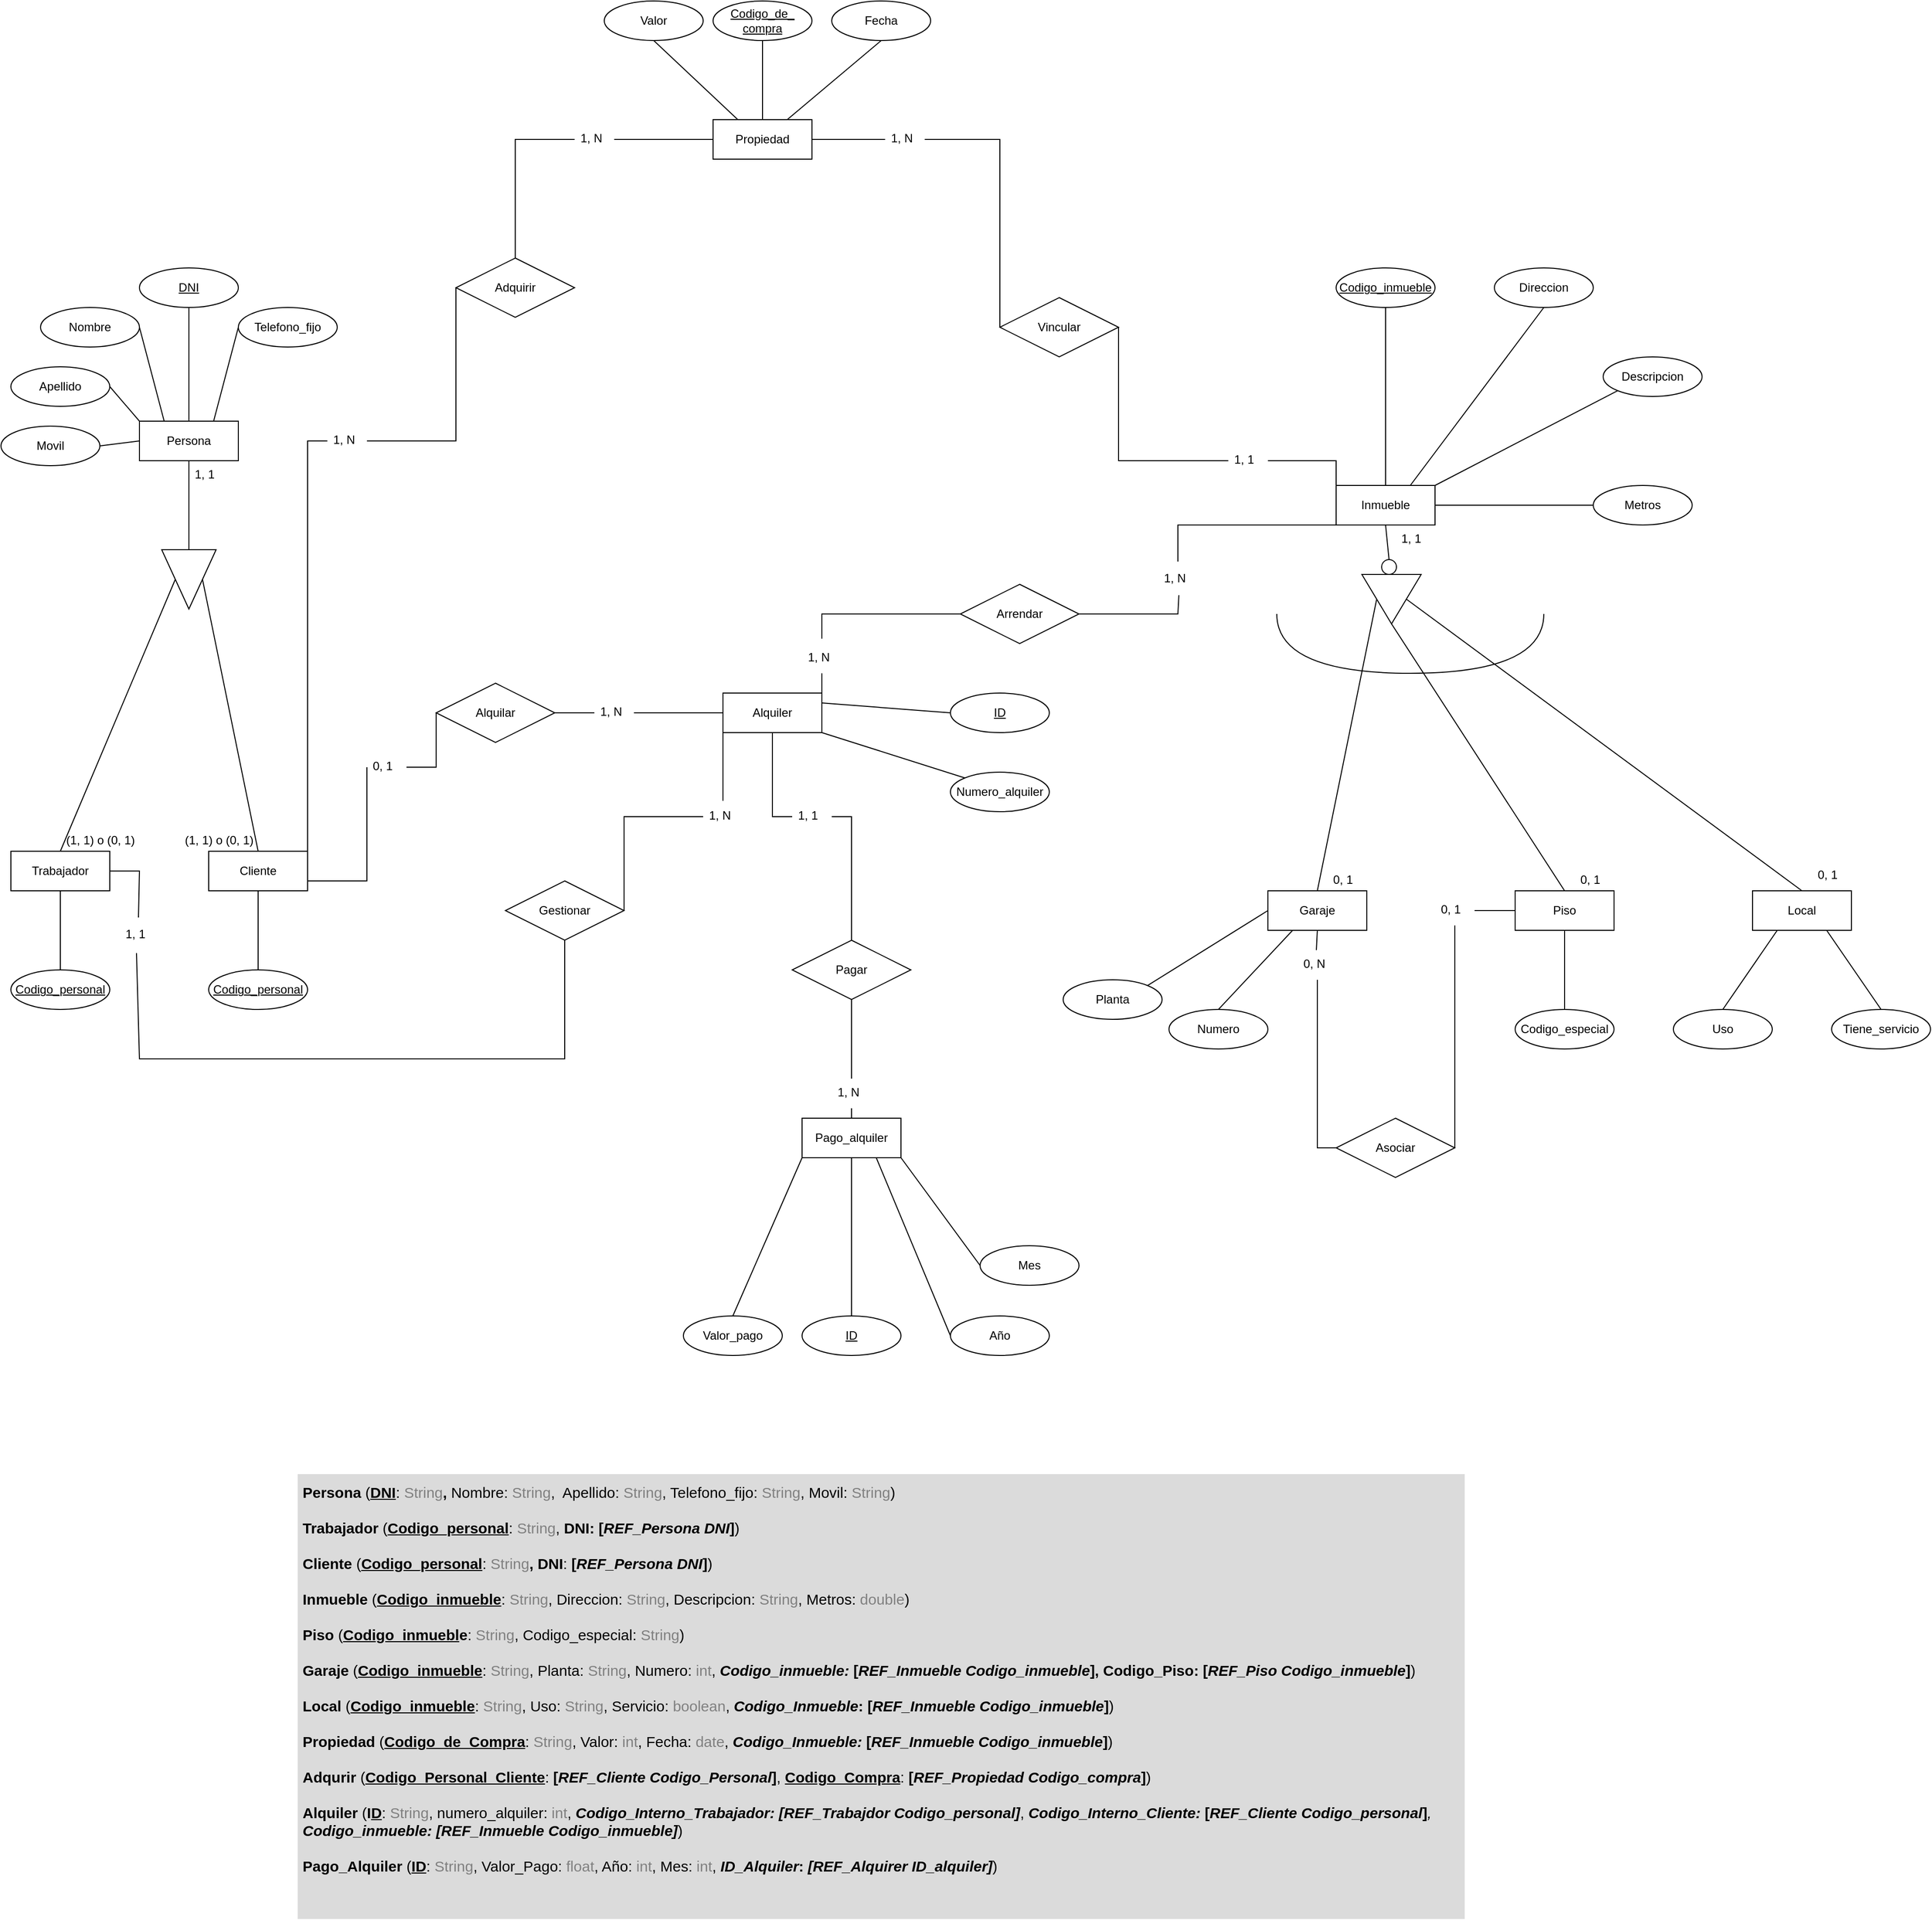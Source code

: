 <mxfile version="22.0.4" type="github">
  <diagram name="Página-1" id="a1RyxE_Y-MSOX4j9OYDZ">
    <mxGraphModel dx="2261" dy="750" grid="1" gridSize="10" guides="1" tooltips="1" connect="1" arrows="1" fold="1" page="1" pageScale="1" pageWidth="827" pageHeight="1169" math="0" shadow="0">
      <root>
        <mxCell id="0" />
        <mxCell id="1" parent="0" />
        <mxCell id="EKyC5M8UkJn82JTUg3wf-1" value="Inmueble" style="whiteSpace=wrap;html=1;align=center;" parent="1" vertex="1">
          <mxGeometry x="830" y="560" width="100" height="40" as="geometry" />
        </mxCell>
        <mxCell id="EKyC5M8UkJn82JTUg3wf-2" value="Piso" style="whiteSpace=wrap;html=1;align=center;" parent="1" vertex="1">
          <mxGeometry x="1011" y="970" width="100" height="40" as="geometry" />
        </mxCell>
        <mxCell id="EKyC5M8UkJn82JTUg3wf-3" value="Local" style="whiteSpace=wrap;html=1;align=center;" parent="1" vertex="1">
          <mxGeometry x="1251" y="970" width="100" height="40" as="geometry" />
        </mxCell>
        <mxCell id="EKyC5M8UkJn82JTUg3wf-4" value="Garaje" style="whiteSpace=wrap;html=1;align=center;" parent="1" vertex="1">
          <mxGeometry x="761" y="970" width="100" height="40" as="geometry" />
        </mxCell>
        <mxCell id="EKyC5M8UkJn82JTUg3wf-5" value="Codigo_inmueble" style="ellipse;whiteSpace=wrap;html=1;align=center;fontStyle=4;" parent="1" vertex="1">
          <mxGeometry x="830" y="340" width="100" height="40" as="geometry" />
        </mxCell>
        <mxCell id="EKyC5M8UkJn82JTUg3wf-6" value="Metros" style="ellipse;whiteSpace=wrap;html=1;align=center;" parent="1" vertex="1">
          <mxGeometry x="1090" y="560" width="100" height="40" as="geometry" />
        </mxCell>
        <mxCell id="EKyC5M8UkJn82JTUg3wf-7" value="Descripcion" style="ellipse;whiteSpace=wrap;html=1;align=center;" parent="1" vertex="1">
          <mxGeometry x="1100" y="430" width="100" height="40" as="geometry" />
        </mxCell>
        <mxCell id="EKyC5M8UkJn82JTUg3wf-8" value="Direccion" style="ellipse;whiteSpace=wrap;html=1;align=center;" parent="1" vertex="1">
          <mxGeometry x="990" y="340" width="100" height="40" as="geometry" />
        </mxCell>
        <mxCell id="EKyC5M8UkJn82JTUg3wf-9" value="Codigo_especial" style="ellipse;whiteSpace=wrap;html=1;align=center;" parent="1" vertex="1">
          <mxGeometry x="1011" y="1090" width="100" height="40" as="geometry" />
        </mxCell>
        <mxCell id="EKyC5M8UkJn82JTUg3wf-10" value="Uso" style="ellipse;whiteSpace=wrap;html=1;align=center;" parent="1" vertex="1">
          <mxGeometry x="1171" y="1090" width="100" height="40" as="geometry" />
        </mxCell>
        <mxCell id="EKyC5M8UkJn82JTUg3wf-11" value="Tiene_servicio" style="ellipse;whiteSpace=wrap;html=1;align=center;" parent="1" vertex="1">
          <mxGeometry x="1331" y="1090" width="100" height="40" as="geometry" />
        </mxCell>
        <mxCell id="EKyC5M8UkJn82JTUg3wf-12" value="" style="endArrow=none;html=1;rounded=0;entryX=0.5;entryY=1;entryDx=0;entryDy=0;" parent="1" source="EKyC5M8UkJn82JTUg3wf-9" target="EKyC5M8UkJn82JTUg3wf-2" edge="1">
          <mxGeometry relative="1" as="geometry">
            <mxPoint x="891" y="990" as="sourcePoint" />
            <mxPoint x="1051" y="990" as="targetPoint" />
          </mxGeometry>
        </mxCell>
        <mxCell id="EKyC5M8UkJn82JTUg3wf-13" value="" style="endArrow=none;html=1;rounded=0;entryX=0.25;entryY=1;entryDx=0;entryDy=0;exitX=0.5;exitY=0;exitDx=0;exitDy=0;" parent="1" source="EKyC5M8UkJn82JTUg3wf-10" target="EKyC5M8UkJn82JTUg3wf-3" edge="1">
          <mxGeometry relative="1" as="geometry">
            <mxPoint x="1071" y="1100" as="sourcePoint" />
            <mxPoint x="1071" y="1020" as="targetPoint" />
          </mxGeometry>
        </mxCell>
        <mxCell id="EKyC5M8UkJn82JTUg3wf-14" value="" style="endArrow=none;html=1;rounded=0;entryX=0.75;entryY=1;entryDx=0;entryDy=0;exitX=0.5;exitY=0;exitDx=0;exitDy=0;" parent="1" source="EKyC5M8UkJn82JTUg3wf-11" target="EKyC5M8UkJn82JTUg3wf-3" edge="1">
          <mxGeometry relative="1" as="geometry">
            <mxPoint x="1231" y="1100" as="sourcePoint" />
            <mxPoint x="1266" y="1020" as="targetPoint" />
          </mxGeometry>
        </mxCell>
        <mxCell id="EKyC5M8UkJn82JTUg3wf-15" value="Numero" style="ellipse;whiteSpace=wrap;html=1;align=center;" parent="1" vertex="1">
          <mxGeometry x="661" y="1090" width="100" height="40" as="geometry" />
        </mxCell>
        <mxCell id="EKyC5M8UkJn82JTUg3wf-16" value="Planta" style="ellipse;whiteSpace=wrap;html=1;align=center;" parent="1" vertex="1">
          <mxGeometry x="554" y="1060" width="100" height="40" as="geometry" />
        </mxCell>
        <mxCell id="EKyC5M8UkJn82JTUg3wf-17" value="" style="endArrow=none;html=1;rounded=0;entryX=0;entryY=0.5;entryDx=0;entryDy=0;exitX=1;exitY=0;exitDx=0;exitDy=0;" parent="1" source="EKyC5M8UkJn82JTUg3wf-16" target="EKyC5M8UkJn82JTUg3wf-4" edge="1">
          <mxGeometry relative="1" as="geometry">
            <mxPoint x="1071" y="1100" as="sourcePoint" />
            <mxPoint x="1071" y="1020" as="targetPoint" />
          </mxGeometry>
        </mxCell>
        <mxCell id="EKyC5M8UkJn82JTUg3wf-18" value="" style="endArrow=none;html=1;rounded=0;entryX=0.25;entryY=1;entryDx=0;entryDy=0;exitX=0.5;exitY=0;exitDx=0;exitDy=0;" parent="1" source="EKyC5M8UkJn82JTUg3wf-15" target="EKyC5M8UkJn82JTUg3wf-4" edge="1">
          <mxGeometry relative="1" as="geometry">
            <mxPoint x="901" y="1100" as="sourcePoint" />
            <mxPoint x="846" y="1020" as="targetPoint" />
          </mxGeometry>
        </mxCell>
        <mxCell id="EKyC5M8UkJn82JTUg3wf-19" value="" style="endArrow=none;html=1;rounded=0;entryX=1;entryY=0.5;entryDx=0;entryDy=0;exitX=0;exitY=0.5;exitDx=0;exitDy=0;" parent="1" source="EKyC5M8UkJn82JTUg3wf-6" target="EKyC5M8UkJn82JTUg3wf-1" edge="1">
          <mxGeometry relative="1" as="geometry">
            <mxPoint x="920" y="570" as="sourcePoint" />
            <mxPoint x="710" y="650" as="targetPoint" />
          </mxGeometry>
        </mxCell>
        <mxCell id="EKyC5M8UkJn82JTUg3wf-20" value="" style="endArrow=none;html=1;rounded=0;entryX=0.5;entryY=0;entryDx=0;entryDy=0;exitX=0.5;exitY=1;exitDx=0;exitDy=0;" parent="1" source="EKyC5M8UkJn82JTUg3wf-5" target="EKyC5M8UkJn82JTUg3wf-1" edge="1">
          <mxGeometry relative="1" as="geometry">
            <mxPoint x="550" y="550" as="sourcePoint" />
            <mxPoint x="710" y="550" as="targetPoint" />
          </mxGeometry>
        </mxCell>
        <mxCell id="EKyC5M8UkJn82JTUg3wf-21" value="" style="endArrow=none;html=1;rounded=0;entryX=0.5;entryY=1;entryDx=0;entryDy=0;exitX=0.75;exitY=0;exitDx=0;exitDy=0;" parent="1" source="EKyC5M8UkJn82JTUg3wf-1" target="EKyC5M8UkJn82JTUg3wf-8" edge="1">
          <mxGeometry relative="1" as="geometry">
            <mxPoint x="550" y="550" as="sourcePoint" />
            <mxPoint x="710" y="550" as="targetPoint" />
          </mxGeometry>
        </mxCell>
        <mxCell id="EKyC5M8UkJn82JTUg3wf-22" value="" style="endArrow=none;html=1;rounded=0;entryX=0;entryY=1;entryDx=0;entryDy=0;exitX=1;exitY=0;exitDx=0;exitDy=0;" parent="1" source="EKyC5M8UkJn82JTUg3wf-1" target="EKyC5M8UkJn82JTUg3wf-7" edge="1">
          <mxGeometry relative="1" as="geometry">
            <mxPoint x="550" y="550" as="sourcePoint" />
            <mxPoint x="710" y="550" as="targetPoint" />
          </mxGeometry>
        </mxCell>
        <mxCell id="EKyC5M8UkJn82JTUg3wf-23" value="Cliente" style="whiteSpace=wrap;html=1;align=center;" parent="1" vertex="1">
          <mxGeometry x="-310" y="930" width="100" height="40" as="geometry" />
        </mxCell>
        <mxCell id="EKyC5M8UkJn82JTUg3wf-24" value="Trabajador" style="whiteSpace=wrap;html=1;align=center;" parent="1" vertex="1">
          <mxGeometry x="-510" y="930" width="100" height="40" as="geometry" />
        </mxCell>
        <mxCell id="EKyC5M8UkJn82JTUg3wf-25" value="Persona" style="whiteSpace=wrap;html=1;align=center;" parent="1" vertex="1">
          <mxGeometry x="-380" y="495" width="100" height="40" as="geometry" />
        </mxCell>
        <mxCell id="EKyC5M8UkJn82JTUg3wf-26" value="DNI" style="ellipse;whiteSpace=wrap;html=1;align=center;fontStyle=4;" parent="1" vertex="1">
          <mxGeometry x="-380" y="340" width="100" height="40" as="geometry" />
        </mxCell>
        <mxCell id="EKyC5M8UkJn82JTUg3wf-27" value="Telefono_fijo" style="ellipse;whiteSpace=wrap;html=1;align=center;" parent="1" vertex="1">
          <mxGeometry x="-280" y="380" width="100" height="40" as="geometry" />
        </mxCell>
        <mxCell id="EKyC5M8UkJn82JTUg3wf-28" value="Movil" style="ellipse;whiteSpace=wrap;html=1;align=center;" parent="1" vertex="1">
          <mxGeometry x="-520" y="500" width="100" height="40" as="geometry" />
        </mxCell>
        <mxCell id="EKyC5M8UkJn82JTUg3wf-29" value="Apellido" style="ellipse;whiteSpace=wrap;html=1;align=center;" parent="1" vertex="1">
          <mxGeometry x="-510" y="440" width="100" height="40" as="geometry" />
        </mxCell>
        <mxCell id="EKyC5M8UkJn82JTUg3wf-30" value="Nombre" style="ellipse;whiteSpace=wrap;html=1;align=center;" parent="1" vertex="1">
          <mxGeometry x="-480" y="380" width="100" height="40" as="geometry" />
        </mxCell>
        <mxCell id="EKyC5M8UkJn82JTUg3wf-31" value="" style="endArrow=none;html=1;rounded=0;entryX=0.5;entryY=1;entryDx=0;entryDy=0;exitX=0.5;exitY=0;exitDx=0;exitDy=0;" parent="1" source="EKyC5M8UkJn82JTUg3wf-25" target="EKyC5M8UkJn82JTUg3wf-26" edge="1">
          <mxGeometry relative="1" as="geometry">
            <mxPoint x="-70" y="680" as="sourcePoint" />
            <mxPoint x="90" y="680" as="targetPoint" />
          </mxGeometry>
        </mxCell>
        <mxCell id="EKyC5M8UkJn82JTUg3wf-32" value="" style="endArrow=none;html=1;rounded=0;entryX=1;entryY=0.5;entryDx=0;entryDy=0;exitX=0.25;exitY=0;exitDx=0;exitDy=0;" parent="1" source="EKyC5M8UkJn82JTUg3wf-25" target="EKyC5M8UkJn82JTUg3wf-30" edge="1">
          <mxGeometry relative="1" as="geometry">
            <mxPoint x="-70" y="680" as="sourcePoint" />
            <mxPoint x="90" y="680" as="targetPoint" />
          </mxGeometry>
        </mxCell>
        <mxCell id="EKyC5M8UkJn82JTUg3wf-33" value="" style="endArrow=none;html=1;rounded=0;entryX=0;entryY=0;entryDx=0;entryDy=0;exitX=1;exitY=0.5;exitDx=0;exitDy=0;" parent="1" source="EKyC5M8UkJn82JTUg3wf-29" target="EKyC5M8UkJn82JTUg3wf-25" edge="1">
          <mxGeometry relative="1" as="geometry">
            <mxPoint x="-420" y="520" as="sourcePoint" />
            <mxPoint x="90" y="680" as="targetPoint" />
          </mxGeometry>
        </mxCell>
        <mxCell id="EKyC5M8UkJn82JTUg3wf-34" value="" style="endArrow=none;html=1;rounded=0;entryX=0;entryY=0.5;entryDx=0;entryDy=0;exitX=0.75;exitY=0;exitDx=0;exitDy=0;" parent="1" source="EKyC5M8UkJn82JTUg3wf-25" target="EKyC5M8UkJn82JTUg3wf-27" edge="1">
          <mxGeometry relative="1" as="geometry">
            <mxPoint x="-345" y="510" as="sourcePoint" />
            <mxPoint x="-370" y="410" as="targetPoint" />
          </mxGeometry>
        </mxCell>
        <mxCell id="EKyC5M8UkJn82JTUg3wf-35" value="" style="endArrow=none;html=1;rounded=0;entryX=1;entryY=0.5;entryDx=0;entryDy=0;exitX=0;exitY=0.5;exitDx=0;exitDy=0;" parent="1" source="EKyC5M8UkJn82JTUg3wf-25" target="EKyC5M8UkJn82JTUg3wf-28" edge="1">
          <mxGeometry relative="1" as="geometry">
            <mxPoint x="-70" y="680" as="sourcePoint" />
            <mxPoint x="90" y="680" as="targetPoint" />
          </mxGeometry>
        </mxCell>
        <mxCell id="EKyC5M8UkJn82JTUg3wf-36" value="" style="endArrow=none;html=1;rounded=0;entryX=0.5;entryY=1;entryDx=0;entryDy=0;exitX=0.5;exitY=0;exitDx=0;exitDy=0;" parent="1" source="EKyC5M8UkJn82JTUg3wf-127" target="EKyC5M8UkJn82JTUg3wf-24" edge="1">
          <mxGeometry relative="1" as="geometry">
            <mxPoint x="-440" y="1030" as="sourcePoint" />
            <mxPoint x="60" y="1050" as="targetPoint" />
          </mxGeometry>
        </mxCell>
        <mxCell id="EKyC5M8UkJn82JTUg3wf-37" value="" style="endArrow=none;html=1;rounded=0;exitX=0.5;exitY=0;exitDx=0;exitDy=0;entryX=0.5;entryY=1;entryDx=0;entryDy=0;" parent="1" source="EKyC5M8UkJn82JTUg3wf-128" target="EKyC5M8UkJn82JTUg3wf-23" edge="1">
          <mxGeometry relative="1" as="geometry">
            <mxPoint x="-260" y="1050" as="sourcePoint" />
            <mxPoint x="-450" y="980" as="targetPoint" />
          </mxGeometry>
        </mxCell>
        <mxCell id="EKyC5M8UkJn82JTUg3wf-38" value="Adquirir" style="shape=rhombus;perimeter=rhombusPerimeter;whiteSpace=wrap;html=1;align=center;" parent="1" vertex="1">
          <mxGeometry x="-60" y="330" width="120" height="60" as="geometry" />
        </mxCell>
        <mxCell id="EKyC5M8UkJn82JTUg3wf-39" value="" style="endArrow=none;html=1;rounded=0;entryX=0;entryY=0.5;entryDx=0;entryDy=0;exitX=1;exitY=0.5;exitDx=0;exitDy=0;" parent="1" source="EKyC5M8UkJn82JTUg3wf-122" target="EKyC5M8UkJn82JTUg3wf-40" edge="1">
          <mxGeometry relative="1" as="geometry">
            <mxPoint x="430" y="400" as="sourcePoint" />
            <mxPoint x="450" y="470" as="targetPoint" />
            <Array as="points">
              <mxPoint x="610" y="535" />
            </Array>
          </mxGeometry>
        </mxCell>
        <mxCell id="EKyC5M8UkJn82JTUg3wf-40" value="1, 1" style="text;strokeColor=none;fillColor=none;spacingLeft=4;spacingRight=4;overflow=hidden;rotatable=0;points=[[0,0.5],[1,0.5]];portConstraint=eastwest;fontSize=12;whiteSpace=wrap;html=1;" parent="1" vertex="1">
          <mxGeometry x="721" y="520" width="40" height="30" as="geometry" />
        </mxCell>
        <mxCell id="EKyC5M8UkJn82JTUg3wf-41" value="" style="endArrow=none;html=1;rounded=0;entryX=0;entryY=0.5;entryDx=0;entryDy=0;" parent="1" target="EKyC5M8UkJn82JTUg3wf-42" edge="1">
          <mxGeometry relative="1" as="geometry">
            <mxPoint x="-210" y="930" as="sourcePoint" />
            <mxPoint x="-40" y="450" as="targetPoint" />
            <Array as="points">
              <mxPoint x="-210" y="515" />
            </Array>
          </mxGeometry>
        </mxCell>
        <mxCell id="EKyC5M8UkJn82JTUg3wf-42" value="1, N" style="text;strokeColor=none;fillColor=none;spacingLeft=4;spacingRight=4;overflow=hidden;rotatable=0;points=[[0,0.5],[1,0.5]];portConstraint=eastwest;fontSize=12;whiteSpace=wrap;html=1;" parent="1" vertex="1">
          <mxGeometry x="-190" y="500" width="40" height="30" as="geometry" />
        </mxCell>
        <mxCell id="EKyC5M8UkJn82JTUg3wf-43" value="" style="endArrow=none;html=1;rounded=0;exitX=1;exitY=0.5;exitDx=0;exitDy=0;entryX=0;entryY=0.5;entryDx=0;entryDy=0;" parent="1" source="EKyC5M8UkJn82JTUg3wf-42" target="EKyC5M8UkJn82JTUg3wf-38" edge="1">
          <mxGeometry relative="1" as="geometry">
            <mxPoint x="160" y="750" as="sourcePoint" />
            <mxPoint x="320" y="750" as="targetPoint" />
            <Array as="points">
              <mxPoint x="-60" y="515" />
            </Array>
          </mxGeometry>
        </mxCell>
        <mxCell id="EKyC5M8UkJn82JTUg3wf-44" value="Valor" style="ellipse;whiteSpace=wrap;html=1;align=center;" parent="1" vertex="1">
          <mxGeometry x="90" y="70" width="100" height="40" as="geometry" />
        </mxCell>
        <mxCell id="EKyC5M8UkJn82JTUg3wf-45" value="Fecha" style="ellipse;whiteSpace=wrap;html=1;align=center;" parent="1" vertex="1">
          <mxGeometry x="320" y="70" width="100" height="40" as="geometry" />
        </mxCell>
        <mxCell id="EKyC5M8UkJn82JTUg3wf-46" value="" style="endArrow=none;html=1;rounded=0;exitX=0.5;exitY=0;exitDx=0;exitDy=0;entryX=0.5;entryY=1;entryDx=0;entryDy=0;" parent="1" source="EKyC5M8UkJn82JTUg3wf-107" target="EKyC5M8UkJn82JTUg3wf-108" edge="1">
          <mxGeometry relative="1" as="geometry">
            <mxPoint x="160" y="450" as="sourcePoint" />
            <mxPoint x="240" y="130" as="targetPoint" />
          </mxGeometry>
        </mxCell>
        <mxCell id="EKyC5M8UkJn82JTUg3wf-47" value="" style="endArrow=none;html=1;rounded=0;exitX=0.5;exitY=1;exitDx=0;exitDy=0;entryX=0.25;entryY=0;entryDx=0;entryDy=0;" parent="1" source="EKyC5M8UkJn82JTUg3wf-44" target="EKyC5M8UkJn82JTUg3wf-107" edge="1">
          <mxGeometry relative="1" as="geometry">
            <mxPoint x="160" y="450" as="sourcePoint" />
            <mxPoint x="320" y="450" as="targetPoint" />
          </mxGeometry>
        </mxCell>
        <mxCell id="EKyC5M8UkJn82JTUg3wf-48" value="" style="endArrow=none;html=1;rounded=0;entryX=0.5;entryY=1;entryDx=0;entryDy=0;exitX=0.75;exitY=0;exitDx=0;exitDy=0;" parent="1" source="EKyC5M8UkJn82JTUg3wf-107" target="EKyC5M8UkJn82JTUg3wf-45" edge="1">
          <mxGeometry relative="1" as="geometry">
            <mxPoint x="160" y="450" as="sourcePoint" />
            <mxPoint x="320" y="450" as="targetPoint" />
          </mxGeometry>
        </mxCell>
        <mxCell id="EKyC5M8UkJn82JTUg3wf-49" value="Alquiler" style="whiteSpace=wrap;html=1;align=center;" parent="1" vertex="1">
          <mxGeometry x="210" y="770" width="100" height="40" as="geometry" />
        </mxCell>
        <mxCell id="EKyC5M8UkJn82JTUg3wf-50" value="Arrendar" style="shape=rhombus;perimeter=rhombusPerimeter;whiteSpace=wrap;html=1;align=center;" parent="1" vertex="1">
          <mxGeometry x="450" y="660" width="120" height="60" as="geometry" />
        </mxCell>
        <mxCell id="EKyC5M8UkJn82JTUg3wf-51" value="Gestionar" style="shape=rhombus;perimeter=rhombusPerimeter;whiteSpace=wrap;html=1;align=center;" parent="1" vertex="1">
          <mxGeometry x="-10" y="960" width="120" height="60" as="geometry" />
        </mxCell>
        <mxCell id="EKyC5M8UkJn82JTUg3wf-52" value="ID" style="ellipse;whiteSpace=wrap;html=1;align=center;fontStyle=4;" parent="1" vertex="1">
          <mxGeometry x="440" y="770" width="100" height="40" as="geometry" />
        </mxCell>
        <mxCell id="EKyC5M8UkJn82JTUg3wf-53" value="Numero_alquiler" style="ellipse;whiteSpace=wrap;html=1;align=center;" parent="1" vertex="1">
          <mxGeometry x="440" y="850" width="100" height="40" as="geometry" />
        </mxCell>
        <mxCell id="EKyC5M8UkJn82JTUg3wf-54" value="Valor_pago" style="ellipse;whiteSpace=wrap;html=1;align=center;" parent="1" vertex="1">
          <mxGeometry x="170" y="1400" width="100" height="40" as="geometry" />
        </mxCell>
        <mxCell id="EKyC5M8UkJn82JTUg3wf-55" value="Año" style="ellipse;whiteSpace=wrap;html=1;align=center;" parent="1" vertex="1">
          <mxGeometry x="440" y="1400" width="100" height="40" as="geometry" />
        </mxCell>
        <mxCell id="EKyC5M8UkJn82JTUg3wf-56" value="Mes" style="ellipse;whiteSpace=wrap;html=1;align=center;" parent="1" vertex="1">
          <mxGeometry x="470" y="1329" width="100" height="40" as="geometry" />
        </mxCell>
        <mxCell id="EKyC5M8UkJn82JTUg3wf-57" value="" style="endArrow=none;html=1;rounded=0;entryX=0;entryY=1;entryDx=0;entryDy=0;exitX=0.5;exitY=-0.1;exitDx=0;exitDy=0;exitPerimeter=0;" parent="1" source="EKyC5M8UkJn82JTUg3wf-60" target="EKyC5M8UkJn82JTUg3wf-1" edge="1">
          <mxGeometry relative="1" as="geometry">
            <mxPoint x="670" y="650" as="sourcePoint" />
            <mxPoint x="260" y="600" as="targetPoint" />
            <Array as="points">
              <mxPoint x="670" y="600" />
            </Array>
          </mxGeometry>
        </mxCell>
        <mxCell id="EKyC5M8UkJn82JTUg3wf-58" value="" style="endArrow=none;html=1;rounded=0;entryX=0;entryY=0.5;entryDx=0;entryDy=0;exitX=0.5;exitY=-0.167;exitDx=0;exitDy=0;exitPerimeter=0;" parent="1" source="EKyC5M8UkJn82JTUg3wf-61" target="EKyC5M8UkJn82JTUg3wf-50" edge="1">
          <mxGeometry relative="1" as="geometry">
            <mxPoint x="100" y="600" as="sourcePoint" />
            <mxPoint x="260" y="600" as="targetPoint" />
            <Array as="points">
              <mxPoint x="310" y="690" />
            </Array>
          </mxGeometry>
        </mxCell>
        <mxCell id="EKyC5M8UkJn82JTUg3wf-59" value="" style="endArrow=none;html=1;rounded=0;entryX=0.525;entryY=1.033;entryDx=0;entryDy=0;exitX=1;exitY=0.5;exitDx=0;exitDy=0;entryPerimeter=0;" parent="1" source="EKyC5M8UkJn82JTUg3wf-50" target="EKyC5M8UkJn82JTUg3wf-60" edge="1">
          <mxGeometry relative="1" as="geometry">
            <mxPoint x="570" y="690" as="sourcePoint" />
            <mxPoint x="670" y="610" as="targetPoint" />
            <Array as="points">
              <mxPoint x="670" y="690" />
            </Array>
          </mxGeometry>
        </mxCell>
        <mxCell id="EKyC5M8UkJn82JTUg3wf-60" value="1, N" style="text;strokeColor=none;fillColor=none;spacingLeft=4;spacingRight=4;overflow=hidden;rotatable=0;points=[[0,0.5],[1,0.5]];portConstraint=eastwest;fontSize=12;whiteSpace=wrap;html=1;" parent="1" vertex="1">
          <mxGeometry x="650" y="640" width="40" height="30" as="geometry" />
        </mxCell>
        <mxCell id="EKyC5M8UkJn82JTUg3wf-61" value="1, N" style="text;strokeColor=none;fillColor=none;spacingLeft=4;spacingRight=4;overflow=hidden;rotatable=0;points=[[0,0.5],[1,0.5]];portConstraint=eastwest;fontSize=12;whiteSpace=wrap;html=1;" parent="1" vertex="1">
          <mxGeometry x="290" y="720" width="40" height="30" as="geometry" />
        </mxCell>
        <mxCell id="EKyC5M8UkJn82JTUg3wf-62" value="" style="endArrow=none;html=1;rounded=0;exitX=1;exitY=0;exitDx=0;exitDy=0;" parent="1" source="EKyC5M8UkJn82JTUg3wf-49" edge="1">
          <mxGeometry relative="1" as="geometry">
            <mxPoint x="100" y="800" as="sourcePoint" />
            <mxPoint x="310" y="750" as="targetPoint" />
          </mxGeometry>
        </mxCell>
        <mxCell id="EKyC5M8UkJn82JTUg3wf-63" value="" style="endArrow=none;html=1;rounded=0;entryX=0;entryY=1;entryDx=0;entryDy=0;exitX=0.5;exitY=-0.033;exitDx=0;exitDy=0;exitPerimeter=0;" parent="1" source="EKyC5M8UkJn82JTUg3wf-72" target="EKyC5M8UkJn82JTUg3wf-49" edge="1">
          <mxGeometry relative="1" as="geometry">
            <mxPoint x="100" y="800" as="sourcePoint" />
            <mxPoint x="260" y="800" as="targetPoint" />
            <Array as="points" />
          </mxGeometry>
        </mxCell>
        <mxCell id="EKyC5M8UkJn82JTUg3wf-64" value="Alquilar" style="shape=rhombus;perimeter=rhombusPerimeter;whiteSpace=wrap;html=1;align=center;" parent="1" vertex="1">
          <mxGeometry x="-80" y="760" width="120" height="60" as="geometry" />
        </mxCell>
        <mxCell id="EKyC5M8UkJn82JTUg3wf-65" value="" style="endArrow=none;html=1;rounded=0;exitX=1;exitY=0.5;exitDx=0;exitDy=0;entryX=0;entryY=0.5;entryDx=0;entryDy=0;" parent="1" source="EKyC5M8UkJn82JTUg3wf-76" target="EKyC5M8UkJn82JTUg3wf-64" edge="1">
          <mxGeometry relative="1" as="geometry">
            <mxPoint x="100" y="1000" as="sourcePoint" />
            <mxPoint x="260" y="1000" as="targetPoint" />
            <Array as="points">
              <mxPoint x="-80" y="845" />
            </Array>
          </mxGeometry>
        </mxCell>
        <mxCell id="EKyC5M8UkJn82JTUg3wf-66" value="" style="endArrow=none;html=1;rounded=0;entryX=0;entryY=0.5;entryDx=0;entryDy=0;exitX=1;exitY=0.5;exitDx=0;exitDy=0;" parent="1" source="EKyC5M8UkJn82JTUg3wf-75" target="EKyC5M8UkJn82JTUg3wf-49" edge="1">
          <mxGeometry relative="1" as="geometry">
            <mxPoint x="100" y="1000" as="sourcePoint" />
            <mxPoint x="260" y="1000" as="targetPoint" />
          </mxGeometry>
        </mxCell>
        <mxCell id="EKyC5M8UkJn82JTUg3wf-67" value="" style="endArrow=none;html=1;rounded=0;exitX=1;exitY=1;exitDx=0;exitDy=0;entryX=0;entryY=0;entryDx=0;entryDy=0;" parent="1" source="EKyC5M8UkJn82JTUg3wf-49" target="EKyC5M8UkJn82JTUg3wf-53" edge="1">
          <mxGeometry relative="1" as="geometry">
            <mxPoint x="100" y="1000" as="sourcePoint" />
            <mxPoint x="260" y="1000" as="targetPoint" />
          </mxGeometry>
        </mxCell>
        <mxCell id="EKyC5M8UkJn82JTUg3wf-68" value="" style="endArrow=none;html=1;rounded=0;exitX=0;exitY=1;exitDx=0;exitDy=0;entryX=0.5;entryY=0;entryDx=0;entryDy=0;" parent="1" source="EKyC5M8UkJn82JTUg3wf-112" target="EKyC5M8UkJn82JTUg3wf-54" edge="1">
          <mxGeometry relative="1" as="geometry">
            <mxPoint x="290" y="870" as="sourcePoint" />
            <mxPoint x="310" y="1020" as="targetPoint" />
          </mxGeometry>
        </mxCell>
        <mxCell id="EKyC5M8UkJn82JTUg3wf-69" value="" style="endArrow=none;html=1;rounded=0;exitX=0.75;exitY=1;exitDx=0;exitDy=0;entryX=0;entryY=0.5;entryDx=0;entryDy=0;" parent="1" source="EKyC5M8UkJn82JTUg3wf-112" target="EKyC5M8UkJn82JTUg3wf-55" edge="1">
          <mxGeometry relative="1" as="geometry">
            <mxPoint x="315" y="870" as="sourcePoint" />
            <mxPoint x="385" y="1026" as="targetPoint" />
          </mxGeometry>
        </mxCell>
        <mxCell id="EKyC5M8UkJn82JTUg3wf-70" value="" style="endArrow=none;html=1;rounded=0;exitX=1;exitY=1;exitDx=0;exitDy=0;entryX=0;entryY=0.5;entryDx=0;entryDy=0;" parent="1" source="EKyC5M8UkJn82JTUg3wf-112" target="EKyC5M8UkJn82JTUg3wf-56" edge="1">
          <mxGeometry relative="1" as="geometry">
            <mxPoint x="340" y="870" as="sourcePoint" />
            <mxPoint x="480" y="990" as="targetPoint" />
          </mxGeometry>
        </mxCell>
        <mxCell id="EKyC5M8UkJn82JTUg3wf-71" value="" style="endArrow=none;html=1;rounded=0;exitX=1;exitY=0.25;exitDx=0;exitDy=0;entryX=0;entryY=0.5;entryDx=0;entryDy=0;" parent="1" source="EKyC5M8UkJn82JTUg3wf-49" target="EKyC5M8UkJn82JTUg3wf-52" edge="1">
          <mxGeometry relative="1" as="geometry">
            <mxPoint x="320" y="800" as="sourcePoint" />
            <mxPoint x="460" y="870" as="targetPoint" />
          </mxGeometry>
        </mxCell>
        <mxCell id="EKyC5M8UkJn82JTUg3wf-72" value="1, N" style="text;strokeColor=none;fillColor=none;spacingLeft=4;spacingRight=4;overflow=hidden;rotatable=0;points=[[0,0.5],[1,0.5]];portConstraint=eastwest;fontSize=12;whiteSpace=wrap;html=1;" parent="1" vertex="1">
          <mxGeometry x="190" y="880" width="40" height="30" as="geometry" />
        </mxCell>
        <mxCell id="EKyC5M8UkJn82JTUg3wf-73" value="" style="endArrow=none;html=1;rounded=0;entryX=0;entryY=0.5;entryDx=0;entryDy=0;exitX=1;exitY=0.5;exitDx=0;exitDy=0;" parent="1" source="EKyC5M8UkJn82JTUg3wf-51" target="EKyC5M8UkJn82JTUg3wf-72" edge="1">
          <mxGeometry relative="1" as="geometry">
            <mxPoint x="100" y="1000" as="sourcePoint" />
            <mxPoint x="260" y="1000" as="targetPoint" />
            <Array as="points">
              <mxPoint x="110" y="895" />
            </Array>
          </mxGeometry>
        </mxCell>
        <mxCell id="EKyC5M8UkJn82JTUg3wf-74" value="" style="endArrow=none;html=1;rounded=0;entryX=0;entryY=0.5;entryDx=0;entryDy=0;exitX=1;exitY=0.5;exitDx=0;exitDy=0;" parent="1" source="EKyC5M8UkJn82JTUg3wf-64" target="EKyC5M8UkJn82JTUg3wf-75" edge="1">
          <mxGeometry relative="1" as="geometry">
            <mxPoint x="20" y="790" as="sourcePoint" />
            <mxPoint x="210" y="790" as="targetPoint" />
          </mxGeometry>
        </mxCell>
        <mxCell id="EKyC5M8UkJn82JTUg3wf-75" value="1, N" style="text;strokeColor=none;fillColor=none;spacingLeft=4;spacingRight=4;overflow=hidden;rotatable=0;points=[[0,0.5],[1,0.5]];portConstraint=eastwest;fontSize=12;whiteSpace=wrap;html=1;" parent="1" vertex="1">
          <mxGeometry x="80" y="775" width="40" height="30" as="geometry" />
        </mxCell>
        <mxCell id="EKyC5M8UkJn82JTUg3wf-76" value="0, 1" style="text;strokeColor=none;fillColor=none;spacingLeft=4;spacingRight=4;overflow=hidden;rotatable=0;points=[[0,0.5],[1,0.5]];portConstraint=eastwest;fontSize=12;whiteSpace=wrap;html=1;" parent="1" vertex="1">
          <mxGeometry x="-150" y="830" width="40" height="30" as="geometry" />
        </mxCell>
        <mxCell id="EKyC5M8UkJn82JTUg3wf-77" value="" style="endArrow=none;html=1;rounded=0;exitX=1;exitY=0.75;exitDx=0;exitDy=0;entryX=0;entryY=0.5;entryDx=0;entryDy=0;" parent="1" source="EKyC5M8UkJn82JTUg3wf-23" target="EKyC5M8UkJn82JTUg3wf-76" edge="1">
          <mxGeometry relative="1" as="geometry">
            <mxPoint x="100" y="900" as="sourcePoint" />
            <mxPoint x="-160" y="860" as="targetPoint" />
            <Array as="points">
              <mxPoint x="-150" y="960" />
            </Array>
          </mxGeometry>
        </mxCell>
        <mxCell id="EKyC5M8UkJn82JTUg3wf-78" value="1, 1" style="text;strokeColor=none;fillColor=none;spacingLeft=4;spacingRight=4;overflow=hidden;rotatable=0;points=[[0,0.5],[1,0.5]];portConstraint=eastwest;fontSize=12;whiteSpace=wrap;html=1;" parent="1" vertex="1">
          <mxGeometry x="-400" y="1000" width="40" height="30" as="geometry" />
        </mxCell>
        <mxCell id="EKyC5M8UkJn82JTUg3wf-79" value="" style="endArrow=none;html=1;rounded=0;exitX=1;exitY=0.5;exitDx=0;exitDy=0;entryX=0.475;entryY=-0.1;entryDx=0;entryDy=0;entryPerimeter=0;" parent="1" source="EKyC5M8UkJn82JTUg3wf-24" target="EKyC5M8UkJn82JTUg3wf-78" edge="1">
          <mxGeometry relative="1" as="geometry">
            <mxPoint x="100" y="800" as="sourcePoint" />
            <mxPoint x="260" y="800" as="targetPoint" />
            <Array as="points">
              <mxPoint x="-380" y="950" />
            </Array>
          </mxGeometry>
        </mxCell>
        <mxCell id="EKyC5M8UkJn82JTUg3wf-80" value="" style="endArrow=none;html=1;rounded=0;exitX=0.425;exitY=1.1;exitDx=0;exitDy=0;exitPerimeter=0;entryX=0.5;entryY=1;entryDx=0;entryDy=0;" parent="1" source="EKyC5M8UkJn82JTUg3wf-78" target="EKyC5M8UkJn82JTUg3wf-51" edge="1">
          <mxGeometry relative="1" as="geometry">
            <mxPoint x="100" y="800" as="sourcePoint" />
            <mxPoint x="260" y="800" as="targetPoint" />
            <Array as="points">
              <mxPoint x="-380" y="1140" />
              <mxPoint x="50" y="1140" />
            </Array>
          </mxGeometry>
        </mxCell>
        <mxCell id="EKyC5M8UkJn82JTUg3wf-81" value="" style="ellipse;whiteSpace=wrap;html=1;aspect=fixed;" parent="1" vertex="1">
          <mxGeometry x="876" y="635" width="15" height="15" as="geometry" />
        </mxCell>
        <mxCell id="EKyC5M8UkJn82JTUg3wf-82" value="" style="triangle;whiteSpace=wrap;html=1;rotation=90;" parent="1" vertex="1">
          <mxGeometry x="861" y="645" width="50" height="60" as="geometry" />
        </mxCell>
        <mxCell id="EKyC5M8UkJn82JTUg3wf-83" value="" style="endArrow=none;html=1;rounded=0;edgeStyle=orthogonalEdgeStyle;curved=1;" parent="1" edge="1">
          <mxGeometry width="50" height="50" relative="1" as="geometry">
            <mxPoint x="770" y="690" as="sourcePoint" />
            <mxPoint x="1040" y="690" as="targetPoint" />
            <Array as="points">
              <mxPoint x="770" y="750" />
              <mxPoint x="1040" y="750" />
            </Array>
          </mxGeometry>
        </mxCell>
        <mxCell id="EKyC5M8UkJn82JTUg3wf-84" value="" style="endArrow=none;html=1;rounded=0;exitX=0.5;exitY=1;exitDx=0;exitDy=0;entryX=0.5;entryY=0;entryDx=0;entryDy=0;" parent="1" source="EKyC5M8UkJn82JTUg3wf-1" target="EKyC5M8UkJn82JTUg3wf-81" edge="1">
          <mxGeometry relative="1" as="geometry">
            <mxPoint x="860" y="800" as="sourcePoint" />
            <mxPoint x="1020" y="800" as="targetPoint" />
          </mxGeometry>
        </mxCell>
        <mxCell id="EKyC5M8UkJn82JTUg3wf-85" value="" style="endArrow=none;html=1;rounded=0;exitX=0.5;exitY=0;exitDx=0;exitDy=0;entryX=0.5;entryY=1;entryDx=0;entryDy=0;" parent="1" source="EKyC5M8UkJn82JTUg3wf-4" target="EKyC5M8UkJn82JTUg3wf-82" edge="1">
          <mxGeometry relative="1" as="geometry">
            <mxPoint x="860" y="800" as="sourcePoint" />
            <mxPoint x="1020" y="800" as="targetPoint" />
          </mxGeometry>
        </mxCell>
        <mxCell id="EKyC5M8UkJn82JTUg3wf-86" value="" style="endArrow=none;html=1;rounded=0;exitX=0.5;exitY=0;exitDx=0;exitDy=0;entryX=1;entryY=0.5;entryDx=0;entryDy=0;" parent="1" source="EKyC5M8UkJn82JTUg3wf-2" target="EKyC5M8UkJn82JTUg3wf-82" edge="1">
          <mxGeometry relative="1" as="geometry">
            <mxPoint x="821" y="980" as="sourcePoint" />
            <mxPoint x="881" y="685" as="targetPoint" />
          </mxGeometry>
        </mxCell>
        <mxCell id="EKyC5M8UkJn82JTUg3wf-87" value="" style="endArrow=none;html=1;rounded=0;exitX=0.5;exitY=0;exitDx=0;exitDy=0;entryX=0.5;entryY=0;entryDx=0;entryDy=0;" parent="1" source="EKyC5M8UkJn82JTUg3wf-3" target="EKyC5M8UkJn82JTUg3wf-82" edge="1">
          <mxGeometry relative="1" as="geometry">
            <mxPoint x="1071" y="980" as="sourcePoint" />
            <mxPoint x="896" y="710" as="targetPoint" />
          </mxGeometry>
        </mxCell>
        <mxCell id="EKyC5M8UkJn82JTUg3wf-88" value="" style="triangle;whiteSpace=wrap;html=1;rotation=90;" parent="1" vertex="1">
          <mxGeometry x="-360" y="627.5" width="60" height="55" as="geometry" />
        </mxCell>
        <mxCell id="EKyC5M8UkJn82JTUg3wf-89" value="" style="endArrow=none;html=1;rounded=0;exitX=0;exitY=0.5;exitDx=0;exitDy=0;entryX=0.5;entryY=1;entryDx=0;entryDy=0;" parent="1" source="EKyC5M8UkJn82JTUg3wf-88" target="EKyC5M8UkJn82JTUg3wf-25" edge="1">
          <mxGeometry relative="1" as="geometry">
            <mxPoint x="-200" y="600" as="sourcePoint" />
            <mxPoint x="-40" y="600" as="targetPoint" />
          </mxGeometry>
        </mxCell>
        <mxCell id="EKyC5M8UkJn82JTUg3wf-90" value="" style="endArrow=none;html=1;rounded=0;exitX=0.5;exitY=0;exitDx=0;exitDy=0;entryX=0.5;entryY=1;entryDx=0;entryDy=0;" parent="1" source="EKyC5M8UkJn82JTUg3wf-24" target="EKyC5M8UkJn82JTUg3wf-88" edge="1">
          <mxGeometry relative="1" as="geometry">
            <mxPoint x="-200" y="600" as="sourcePoint" />
            <mxPoint x="-40" y="600" as="targetPoint" />
          </mxGeometry>
        </mxCell>
        <mxCell id="EKyC5M8UkJn82JTUg3wf-91" value="" style="endArrow=none;html=1;rounded=0;exitX=0.5;exitY=0;exitDx=0;exitDy=0;entryX=0.5;entryY=0;entryDx=0;entryDy=0;" parent="1" source="EKyC5M8UkJn82JTUg3wf-23" target="EKyC5M8UkJn82JTUg3wf-88" edge="1">
          <mxGeometry relative="1" as="geometry">
            <mxPoint x="-450" y="940" as="sourcePoint" />
            <mxPoint x="-334" y="665" as="targetPoint" />
          </mxGeometry>
        </mxCell>
        <mxCell id="EKyC5M8UkJn82JTUg3wf-92" value="Asociar" style="shape=rhombus;perimeter=rhombusPerimeter;whiteSpace=wrap;html=1;align=center;" parent="1" vertex="1">
          <mxGeometry x="830" y="1200" width="120" height="60" as="geometry" />
        </mxCell>
        <mxCell id="EKyC5M8UkJn82JTUg3wf-93" value="" style="endArrow=none;html=1;rounded=0;entryX=0.5;entryY=1;entryDx=0;entryDy=0;" parent="1" target="EKyC5M8UkJn82JTUg3wf-4" edge="1">
          <mxGeometry relative="1" as="geometry">
            <mxPoint x="810" y="1030" as="sourcePoint" />
            <mxPoint x="920" y="980" as="targetPoint" />
            <Array as="points" />
          </mxGeometry>
        </mxCell>
        <mxCell id="EKyC5M8UkJn82JTUg3wf-94" value="" style="endArrow=none;html=1;rounded=0;exitX=0;exitY=0.5;exitDx=0;exitDy=0;entryX=0.5;entryY=1;entryDx=0;entryDy=0;" parent="1" source="EKyC5M8UkJn82JTUg3wf-92" target="EKyC5M8UkJn82JTUg3wf-95" edge="1">
          <mxGeometry relative="1" as="geometry">
            <mxPoint x="886" y="640" as="sourcePoint" />
            <mxPoint x="871" y="510" as="targetPoint" />
            <Array as="points">
              <mxPoint x="811" y="1230" />
            </Array>
          </mxGeometry>
        </mxCell>
        <mxCell id="EKyC5M8UkJn82JTUg3wf-95" value="0, N" style="text;strokeColor=none;fillColor=none;spacingLeft=4;spacingRight=4;overflow=hidden;rotatable=0;points=[[0,0.5],[1,0.5]];portConstraint=eastwest;fontSize=12;whiteSpace=wrap;html=1;" parent="1" vertex="1">
          <mxGeometry x="791" y="1030" width="40" height="30" as="geometry" />
        </mxCell>
        <mxCell id="EKyC5M8UkJn82JTUg3wf-96" value="" style="endArrow=none;html=1;rounded=0;exitX=1;exitY=0.5;exitDx=0;exitDy=0;" parent="1" source="EKyC5M8UkJn82JTUg3wf-92" target="EKyC5M8UkJn82JTUg3wf-97" edge="1">
          <mxGeometry relative="1" as="geometry">
            <mxPoint x="946" y="1140" as="sourcePoint" />
            <mxPoint x="1010" y="990" as="targetPoint" />
            <Array as="points" />
          </mxGeometry>
        </mxCell>
        <mxCell id="EKyC5M8UkJn82JTUg3wf-97" value="0, 1" style="text;strokeColor=none;fillColor=none;spacingLeft=4;spacingRight=4;overflow=hidden;rotatable=0;points=[[0,0.5],[1,0.5]];portConstraint=eastwest;fontSize=12;whiteSpace=wrap;html=1;" parent="1" vertex="1">
          <mxGeometry x="930" y="975" width="40" height="30" as="geometry" />
        </mxCell>
        <mxCell id="EKyC5M8UkJn82JTUg3wf-98" value="" style="endArrow=none;html=1;rounded=0;entryX=0;entryY=0.5;entryDx=0;entryDy=0;exitX=1;exitY=0.5;exitDx=0;exitDy=0;" parent="1" source="EKyC5M8UkJn82JTUg3wf-97" target="EKyC5M8UkJn82JTUg3wf-2" edge="1">
          <mxGeometry relative="1" as="geometry">
            <mxPoint x="970" y="990" as="sourcePoint" />
            <mxPoint x="920" y="980" as="targetPoint" />
          </mxGeometry>
        </mxCell>
        <mxCell id="EKyC5M8UkJn82JTUg3wf-99" value="(1, 1) o (0, 1)" style="text;strokeColor=none;fillColor=none;spacingLeft=4;spacingRight=4;overflow=hidden;rotatable=0;points=[[0,0.5],[1,0.5]];portConstraint=eastwest;fontSize=12;whiteSpace=wrap;html=1;" parent="1" vertex="1">
          <mxGeometry x="-460" y="905" width="80" height="30" as="geometry" />
        </mxCell>
        <mxCell id="EKyC5M8UkJn82JTUg3wf-100" value="(1, 1) o (0, 1)" style="text;strokeColor=none;fillColor=none;spacingLeft=4;spacingRight=4;overflow=hidden;rotatable=0;points=[[0,0.5],[1,0.5]];portConstraint=eastwest;fontSize=12;whiteSpace=wrap;html=1;" parent="1" vertex="1">
          <mxGeometry x="-340" y="905" width="80" height="30" as="geometry" />
        </mxCell>
        <mxCell id="EKyC5M8UkJn82JTUg3wf-101" value="1, 1" style="text;strokeColor=none;fillColor=none;spacingLeft=4;spacingRight=4;overflow=hidden;rotatable=0;points=[[0,0.5],[1,0.5]];portConstraint=eastwest;fontSize=12;whiteSpace=wrap;html=1;" parent="1" vertex="1">
          <mxGeometry x="-330" y="535" width="40" height="30" as="geometry" />
        </mxCell>
        <mxCell id="EKyC5M8UkJn82JTUg3wf-102" value="1, 1" style="text;strokeColor=none;fillColor=none;spacingLeft=4;spacingRight=4;overflow=hidden;rotatable=0;points=[[0,0.5],[1,0.5]];portConstraint=eastwest;fontSize=12;whiteSpace=wrap;html=1;" parent="1" vertex="1">
          <mxGeometry x="890" y="600" width="40" height="30" as="geometry" />
        </mxCell>
        <mxCell id="EKyC5M8UkJn82JTUg3wf-103" value="0, 1" style="text;strokeColor=none;fillColor=none;spacingLeft=4;spacingRight=4;overflow=hidden;rotatable=0;points=[[0,0.5],[1,0.5]];portConstraint=eastwest;fontSize=12;whiteSpace=wrap;html=1;" parent="1" vertex="1">
          <mxGeometry x="821" y="945" width="40" height="30" as="geometry" />
        </mxCell>
        <mxCell id="EKyC5M8UkJn82JTUg3wf-104" value="0, 1" style="text;strokeColor=none;fillColor=none;spacingLeft=4;spacingRight=4;overflow=hidden;rotatable=0;points=[[0,0.5],[1,0.5]];portConstraint=eastwest;fontSize=12;whiteSpace=wrap;html=1;" parent="1" vertex="1">
          <mxGeometry x="1071" y="945" width="40" height="30" as="geometry" />
        </mxCell>
        <mxCell id="EKyC5M8UkJn82JTUg3wf-105" value="0, 1" style="text;strokeColor=none;fillColor=none;spacingLeft=4;spacingRight=4;overflow=hidden;rotatable=0;points=[[0,0.5],[1,0.5]];portConstraint=eastwest;fontSize=12;whiteSpace=wrap;html=1;" parent="1" vertex="1">
          <mxGeometry x="1311" y="940" width="40" height="30" as="geometry" />
        </mxCell>
        <mxCell id="EKyC5M8UkJn82JTUg3wf-106" value="&lt;div style=&quot;line-height: 120%;&quot;&gt;&lt;font style=&quot;font-size: 15px;&quot;&gt;&lt;b&gt;Persona &lt;/b&gt;(&lt;u style=&quot;font-weight: bold;&quot;&gt;DNI&lt;/u&gt;:&lt;b&gt;&amp;nbsp;&lt;/b&gt;&lt;/font&gt;&lt;font style=&quot;font-size: 15px;&quot;&gt;&lt;font color=&quot;#808080&quot;&gt;String&lt;/font&gt;&lt;b&gt;,&lt;/b&gt; Nombre:&amp;nbsp;&lt;/font&gt;&lt;font color=&quot;#808080&quot;&gt;String&lt;/font&gt;&lt;font style=&quot;font-size: 15px;&quot;&gt;,&amp;nbsp; Apellido:&amp;nbsp;&lt;/font&gt;&lt;font style=&quot;font-size: 15px;&quot;&gt;&lt;font color=&quot;#808080&quot;&gt;String&lt;/font&gt;, Telefono_fijo:&amp;nbsp;&lt;/font&gt;&lt;font color=&quot;#808080&quot;&gt;String&lt;/font&gt;&lt;font style=&quot;font-size: 15px;&quot;&gt;, Movil:&amp;nbsp;&lt;/font&gt;&lt;font color=&quot;#808080&quot;&gt;String&lt;/font&gt;&lt;span style=&quot;background-color: rgb(219, 219, 219);&quot;&gt;&lt;font style=&quot;font-size: 15px;&quot;&gt;)&lt;/font&gt;&lt;/span&gt;&lt;/div&gt;&lt;div style=&quot;line-height: 120%;&quot;&gt;&lt;span style=&quot;background-color: rgb(219, 219, 219);&quot;&gt;&lt;font style=&quot;font-size: 15px;&quot;&gt;&lt;br&gt;&lt;/font&gt;&lt;/span&gt;&lt;/div&gt;&lt;div style=&quot;line-height: 120%;&quot;&gt;&lt;font style=&quot;font-size: 15px;&quot;&gt;&lt;b&gt;Trabajador &lt;/b&gt;(&lt;u&gt;&lt;b&gt;Codigo_personal&lt;/b&gt;&lt;/u&gt;: &lt;font style=&quot;&quot; color=&quot;#808080&quot;&gt;String&lt;/font&gt;, &lt;b&gt;DNI: [&lt;i&gt;REF_Persona DNI&lt;/i&gt;]&lt;/b&gt;)&lt;/font&gt;&lt;/div&gt;&lt;div style=&quot;line-height: 120%;&quot;&gt;&lt;font style=&quot;font-size: 15px;&quot;&gt;&lt;br&gt;&lt;/font&gt;&lt;/div&gt;&lt;div style=&quot;line-height: 120%;&quot;&gt;&lt;font style=&quot;font-size: 15px;&quot;&gt;&lt;b&gt;Cliente &lt;/b&gt;(&lt;/font&gt;&lt;font style=&quot;font-size: 15px;&quot;&gt;&lt;u style=&quot;font-weight: bold;&quot;&gt;Codigo_personal&lt;/u&gt;:&lt;b&gt;&amp;nbsp;&lt;/b&gt;&lt;/font&gt;&lt;font color=&quot;#808080&quot;&gt;String&lt;/font&gt;&lt;font style=&quot;font-size: 15px;&quot;&gt;&lt;b&gt;,&lt;/b&gt;&amp;nbsp;&lt;b&gt;DNI&lt;/b&gt;:&amp;nbsp;&lt;/font&gt;&lt;b&gt;[&lt;i&gt;REF_Persona DNI&lt;/i&gt;]&lt;/b&gt;&lt;span style=&quot;background-color: rgb(219, 219, 219);&quot;&gt;&lt;font style=&quot;font-size: 15px;&quot;&gt;)&lt;/font&gt;&lt;/span&gt;&lt;/div&gt;&lt;div style=&quot;line-height: 120%;&quot;&gt;&lt;span style=&quot;background-color: rgb(219, 219, 219);&quot;&gt;&lt;font style=&quot;font-size: 15px;&quot;&gt;&lt;br&gt;&lt;/font&gt;&lt;/span&gt;&lt;/div&gt;&lt;div style=&quot;line-height: 120%;&quot;&gt;&lt;font style=&quot;font-size: 15px;&quot;&gt;&lt;b&gt;Inmueble &lt;/b&gt;(&lt;u style=&quot;font-weight: bold;&quot;&gt;Codigo_inmueble&lt;/u&gt;:&amp;nbsp;&lt;/font&gt;&lt;font color=&quot;#808080&quot;&gt;String&lt;/font&gt;&lt;font style=&quot;font-size: 15px;&quot;&gt;, Direccion:&amp;nbsp;&lt;/font&gt;&lt;font color=&quot;#808080&quot;&gt;String&lt;/font&gt;&lt;font style=&quot;font-size: 15px;&quot;&gt;, Descripcion:&amp;nbsp;&lt;/font&gt;&lt;font color=&quot;#808080&quot;&gt;String&lt;/font&gt;&lt;span style=&quot;background-color: rgb(219, 219, 219);&quot;&gt;&lt;font style=&quot;font-size: 15px;&quot;&gt;, Metros: &lt;font color=&quot;#808080&quot;&gt;double&lt;/font&gt;)&lt;/font&gt;&lt;/span&gt;&lt;/div&gt;&lt;div style=&quot;line-height: 120%;&quot;&gt;&lt;span style=&quot;background-color: rgb(219, 219, 219);&quot;&gt;&lt;font style=&quot;font-size: 15px;&quot;&gt;&lt;br&gt;&lt;/font&gt;&lt;/span&gt;&lt;/div&gt;&lt;div style=&quot;line-height: 120%;&quot;&gt;&lt;font style=&quot;font-size: 15px;&quot;&gt;&lt;b&gt;Piso &lt;/b&gt;(&lt;u style=&quot;font-weight: bold;&quot;&gt;Codigo_inmuebl&lt;/u&gt;&lt;b&gt;e&lt;/b&gt;:&lt;b&gt;&amp;nbsp;&lt;/b&gt;&lt;/font&gt;&lt;font style=&quot;&quot; color=&quot;#808080&quot;&gt;String&lt;/font&gt;&lt;font style=&quot;font-size: 15px;&quot;&gt;, Codigo_especial:&amp;nbsp;&lt;/font&gt;&lt;font color=&quot;#808080&quot;&gt;String&lt;/font&gt;&lt;span style=&quot;background-color: rgb(219, 219, 219);&quot;&gt;&lt;font style=&quot;font-size: 15px;&quot;&gt;)&lt;/font&gt;&lt;/span&gt;&lt;/div&gt;&lt;div style=&quot;line-height: 120%;&quot;&gt;&lt;span style=&quot;background-color: rgb(219, 219, 219);&quot;&gt;&lt;font style=&quot;font-size: 15px;&quot;&gt;&lt;br&gt;&lt;/font&gt;&lt;/span&gt;&lt;/div&gt;&lt;div style=&quot;line-height: 120%;&quot;&gt;&lt;font style=&quot;font-size: 15px;&quot;&gt;&lt;b&gt;Garaje &lt;/b&gt;(&lt;u style=&quot;font-weight: bold;&quot;&gt;Codigo_inmueble&lt;/u&gt;:&amp;nbsp;&lt;/font&gt;&lt;font style=&quot;&quot; color=&quot;#808080&quot;&gt;String&lt;/font&gt;&lt;font style=&quot;font-size: 15px;&quot;&gt;, Planta:&amp;nbsp;&lt;/font&gt;&lt;font color=&quot;#808080&quot;&gt;String&lt;/font&gt;&lt;font style=&quot;font-size: 15px;&quot;&gt;, Numero: &lt;font color=&quot;#808080&quot;&gt;int&lt;/font&gt;, &lt;i&gt;&lt;b&gt;Codigo_inmueble:&amp;nbsp;&lt;/b&gt;&lt;/i&gt;&lt;/font&gt;&lt;b&gt;[&lt;i&gt;REF_Inmueble Codigo_inmueble&lt;/i&gt;], Codigo_Piso: [&lt;i&gt;REF_Piso Codigo_inmueble&lt;/i&gt;]&lt;/b&gt;&lt;span style=&quot;background-color: rgb(219, 219, 219);&quot;&gt;&lt;font style=&quot;font-size: 15px;&quot;&gt;)&lt;/font&gt;&lt;/span&gt;&lt;/div&gt;&lt;div style=&quot;line-height: 120%;&quot;&gt;&lt;span style=&quot;background-color: rgb(219, 219, 219);&quot;&gt;&lt;font style=&quot;font-size: 15px;&quot;&gt;&lt;br&gt;&lt;/font&gt;&lt;/span&gt;&lt;/div&gt;&lt;div style=&quot;line-height: 120%;&quot;&gt;&lt;font style=&quot;font-size: 15px;&quot;&gt;&lt;b&gt;Local &lt;/b&gt;(&lt;u style=&quot;font-weight: bold;&quot;&gt;Codigo_inmueble&lt;/u&gt;:&amp;nbsp;&lt;/font&gt;&lt;font style=&quot;&quot; color=&quot;#808080&quot;&gt;String&lt;/font&gt;&lt;font style=&quot;font-size: 15px;&quot;&gt;, Uso: &lt;font color=&quot;#808080&quot;&gt;String&lt;/font&gt;, Servicio: &lt;font color=&quot;#808080&quot;&gt;boolean&lt;/font&gt;, &lt;b&gt;&lt;i&gt;Codigo_Inmueble&lt;/i&gt;:&amp;nbsp;&lt;/b&gt;&lt;/font&gt;&lt;b&gt;[&lt;i&gt;REF_Inmueble Codigo_inmueble&lt;/i&gt;]&lt;/b&gt;&lt;span style=&quot;background-color: rgb(219, 219, 219);&quot;&gt;&lt;font style=&quot;font-size: 15px;&quot;&gt;)&amp;nbsp;&lt;/font&gt;&lt;/span&gt;&lt;/div&gt;&lt;div style=&quot;line-height: 120%;&quot;&gt;&lt;span style=&quot;background-color: rgb(219, 219, 219);&quot;&gt;&lt;font style=&quot;font-size: 15px;&quot;&gt;&lt;br&gt;&lt;/font&gt;&lt;/span&gt;&lt;/div&gt;&lt;div style=&quot;line-height: 120%;&quot;&gt;&lt;font style=&quot;font-size: 15px;&quot;&gt;&lt;b&gt;Propiedad &lt;/b&gt;(&lt;b&gt;&lt;u&gt;Codigo_de_Compra&lt;/u&gt;&lt;/b&gt;:&amp;nbsp;&lt;/font&gt;&lt;font style=&quot;&quot; color=&quot;#808080&quot;&gt;String&lt;/font&gt;&lt;font style=&quot;font-size: 15px;&quot;&gt;, Valor: &lt;font color=&quot;#808080&quot;&gt;int&lt;/font&gt;, Fecha: &lt;font color=&quot;#808080&quot;&gt;date&lt;/font&gt;, &lt;i&gt;&lt;b&gt;Codigo_Inmueble:&amp;nbsp;&lt;/b&gt;&lt;/i&gt;&lt;/font&gt;&lt;b&gt;[&lt;i&gt;REF_Inmueble Codigo_inmueble&lt;/i&gt;]&lt;/b&gt;&lt;span style=&quot;background-color: rgb(219, 219, 219);&quot;&gt;&lt;font style=&quot;font-size: 15px;&quot;&gt;)&lt;/font&gt;&lt;/span&gt;&lt;/div&gt;&lt;div style=&quot;line-height: 120%;&quot;&gt;&lt;span style=&quot;background-color: rgb(219, 219, 219);&quot;&gt;&lt;font style=&quot;font-size: 15px;&quot;&gt;&lt;br&gt;&lt;/font&gt;&lt;/span&gt;&lt;/div&gt;&lt;div style=&quot;line-height: 120%;&quot;&gt;&lt;b&gt;Adqurir &lt;/b&gt;(&lt;u style=&quot;font-weight: bold;&quot;&gt;Codigo_Personal_Cliente&lt;/u&gt;: &lt;b&gt;[&lt;i&gt;REF_Cliente Codigo_Personal&lt;/i&gt;]&lt;/b&gt;, &lt;u style=&quot;font-weight: bold;&quot;&gt;Codigo_Compra&lt;/u&gt;: &lt;b&gt;[&lt;i&gt;REF_Propiedad Codigo_compra&lt;/i&gt;]&lt;/b&gt;&lt;span style=&quot;background-color: initial;&quot;&gt;)&lt;/span&gt;&lt;/div&gt;&lt;div style=&quot;line-height: 120%;&quot;&gt;&lt;span style=&quot;background-color: initial;&quot;&gt;&lt;br&gt;&lt;/span&gt;&lt;/div&gt;&lt;div style=&quot;line-height: 120%;&quot;&gt;&lt;font style=&quot;border-color: var(--border-color);&quot;&gt;&lt;b style=&quot;border-color: var(--border-color);&quot;&gt;Alquiler&amp;nbsp;&lt;/b&gt;(&lt;b style=&quot;border-color: var(--border-color);&quot;&gt;I&lt;/b&gt;&lt;u style=&quot;border-color: var(--border-color); font-weight: bold;&quot;&gt;D&lt;/u&gt;:&amp;nbsp;&lt;/font&gt;&lt;span style=&quot;border-color: var(--border-color);&quot;&gt;&lt;font color=&quot;#808080&quot;&gt;String&lt;/font&gt;&lt;/span&gt;&lt;font style=&quot;border-color: var(--border-color);&quot;&gt;, numero_alquiler: &lt;font color=&quot;#808080&quot;&gt;int&lt;/font&gt;,&amp;nbsp;&lt;i style=&quot;border-color: var(--border-color);&quot;&gt;&lt;b&gt;Codigo_Interno_Trabajador: [REF_Trabajdor Codigo_personal]&lt;/b&gt;&lt;/i&gt;&lt;/font&gt;&lt;font style=&quot;border-color: var(--border-color);&quot;&gt;,&amp;nbsp;&lt;b&gt;&lt;i style=&quot;border-color: var(--border-color);&quot;&gt;Codigo_Interno_Cliente: &lt;/i&gt;&lt;span style=&quot;border-color: var(--border-color);&quot;&gt;[&lt;i&gt;REF_Cliente Codigo_personal&lt;/i&gt;]&lt;/span&gt;&lt;/b&gt;&lt;/font&gt;&lt;font style=&quot;border-color: var(--border-color);&quot;&gt;&lt;i style=&quot;border-color: var(--border-color);&quot;&gt;, &lt;b&gt;Codigo_inmueble:&amp;nbsp;&lt;/b&gt;&lt;/i&gt;&lt;/font&gt;&lt;i&gt;&lt;b&gt;[REF_Inmueble Codigo_inmueble]&lt;/b&gt;&lt;/i&gt;&lt;font style=&quot;border-color: var(--border-color);&quot;&gt;)&lt;/font&gt;&lt;span style=&quot;background-color: initial;&quot;&gt;&lt;br&gt;&lt;/span&gt;&lt;/div&gt;&lt;div style=&quot;line-height: 120%;&quot;&gt;&lt;font style=&quot;border-color: var(--border-color);&quot;&gt;&lt;br&gt;&lt;/font&gt;&lt;/div&gt;&lt;div style=&quot;line-height: 120%;&quot;&gt;&lt;font style=&quot;border-color: var(--border-color);&quot;&gt;&lt;b&gt;Pago_Alquiler &lt;/b&gt;(&lt;b&gt;&lt;u&gt;ID&lt;/u&gt;&lt;/b&gt;: &lt;font color=&quot;#808080&quot;&gt;String&lt;/font&gt;, Valor_Pago: &lt;font color=&quot;#808080&quot;&gt;float&lt;/font&gt;, Año: &lt;font color=&quot;#808080&quot;&gt;int&lt;/font&gt;, Mes: &lt;font color=&quot;#808080&quot;&gt;int&lt;/font&gt;, &lt;b&gt;&lt;i&gt;ID_Alquiler&lt;/i&gt;: &lt;i&gt;[REF_Alquirer ID_alquiler&lt;/i&gt;&lt;/b&gt;&lt;/font&gt;&lt;i style=&quot;background-color: initial;&quot;&gt;&lt;b&gt;]&lt;/b&gt;&lt;/i&gt;&lt;span style=&quot;background-color: initial;&quot;&gt;)&lt;/span&gt;&lt;/div&gt;&lt;div style=&quot;line-height: 120%;&quot;&gt;&lt;font style=&quot;border-color: var(--border-color);&quot;&gt;&lt;br&gt;&lt;/font&gt;&lt;/div&gt;" style="text;html=1;strokeColor=none;fillColor=#dbdbdb;align=left;verticalAlign=top;whiteSpace=wrap;rounded=0;fontSize=15;spacing=5;" parent="1" vertex="1">
          <mxGeometry x="-220" y="1560" width="1180" height="450" as="geometry" />
        </mxCell>
        <mxCell id="EKyC5M8UkJn82JTUg3wf-107" value="Propiedad" style="whiteSpace=wrap;html=1;align=center;" parent="1" vertex="1">
          <mxGeometry x="200" y="190" width="100" height="40" as="geometry" />
        </mxCell>
        <mxCell id="EKyC5M8UkJn82JTUg3wf-108" value="Codigo_de_ compra" style="ellipse;whiteSpace=wrap;html=1;align=center;fontStyle=4;" parent="1" vertex="1">
          <mxGeometry x="200" y="70" width="100" height="40" as="geometry" />
        </mxCell>
        <mxCell id="EKyC5M8UkJn82JTUg3wf-109" value="1, N" style="text;strokeColor=none;fillColor=none;spacingLeft=4;spacingRight=4;overflow=hidden;rotatable=0;points=[[0,0.5],[1,0.5]];portConstraint=eastwest;fontSize=12;whiteSpace=wrap;html=1;" parent="1" vertex="1">
          <mxGeometry x="60" y="195" width="40" height="30" as="geometry" />
        </mxCell>
        <mxCell id="EKyC5M8UkJn82JTUg3wf-110" value="" style="endArrow=none;html=1;rounded=0;exitX=0.5;exitY=0;exitDx=0;exitDy=0;entryX=0;entryY=0.5;entryDx=0;entryDy=0;" parent="1" source="EKyC5M8UkJn82JTUg3wf-38" target="EKyC5M8UkJn82JTUg3wf-109" edge="1">
          <mxGeometry relative="1" as="geometry">
            <mxPoint x="150" y="150" as="sourcePoint" />
            <mxPoint x="310" y="150" as="targetPoint" />
            <Array as="points">
              <mxPoint y="210" />
            </Array>
          </mxGeometry>
        </mxCell>
        <mxCell id="EKyC5M8UkJn82JTUg3wf-111" value="" style="endArrow=none;html=1;rounded=0;exitX=1;exitY=0.5;exitDx=0;exitDy=0;entryX=0;entryY=0.5;entryDx=0;entryDy=0;" parent="1" source="EKyC5M8UkJn82JTUg3wf-109" target="EKyC5M8UkJn82JTUg3wf-107" edge="1">
          <mxGeometry relative="1" as="geometry">
            <mxPoint x="260" y="500" as="sourcePoint" />
            <mxPoint x="260" y="300" as="targetPoint" />
          </mxGeometry>
        </mxCell>
        <mxCell id="EKyC5M8UkJn82JTUg3wf-112" value="Pago_alquiler" style="whiteSpace=wrap;html=1;align=center;" parent="1" vertex="1">
          <mxGeometry x="290" y="1200" width="100" height="40" as="geometry" />
        </mxCell>
        <mxCell id="EKyC5M8UkJn82JTUg3wf-113" value="ID" style="ellipse;whiteSpace=wrap;html=1;align=center;fontStyle=4;" parent="1" vertex="1">
          <mxGeometry x="290" y="1400" width="100" height="40" as="geometry" />
        </mxCell>
        <mxCell id="EKyC5M8UkJn82JTUg3wf-114" value="" style="endArrow=none;html=1;rounded=0;exitX=0.5;exitY=0;exitDx=0;exitDy=0;entryX=0.5;entryY=1;entryDx=0;entryDy=0;" parent="1" source="EKyC5M8UkJn82JTUg3wf-113" target="EKyC5M8UkJn82JTUg3wf-112" edge="1">
          <mxGeometry relative="1" as="geometry">
            <mxPoint x="400" y="1250" as="sourcePoint" />
            <mxPoint x="480" y="1359" as="targetPoint" />
          </mxGeometry>
        </mxCell>
        <mxCell id="EKyC5M8UkJn82JTUg3wf-115" value="Pagar" style="shape=rhombus;perimeter=rhombusPerimeter;whiteSpace=wrap;html=1;align=center;" parent="1" vertex="1">
          <mxGeometry x="280" y="1020" width="120" height="60" as="geometry" />
        </mxCell>
        <mxCell id="EKyC5M8UkJn82JTUg3wf-116" value="1, N" style="text;strokeColor=none;fillColor=none;spacingLeft=4;spacingRight=4;overflow=hidden;rotatable=0;points=[[0,0.5],[1,0.5]];portConstraint=eastwest;fontSize=12;whiteSpace=wrap;html=1;" parent="1" vertex="1">
          <mxGeometry x="320" y="1160" width="40" height="30" as="geometry" />
        </mxCell>
        <mxCell id="EKyC5M8UkJn82JTUg3wf-117" value="1, 1" style="text;strokeColor=none;fillColor=none;spacingLeft=4;spacingRight=4;overflow=hidden;rotatable=0;points=[[0,0.5],[1,0.5]];portConstraint=eastwest;fontSize=12;whiteSpace=wrap;html=1;" parent="1" vertex="1">
          <mxGeometry x="280" y="880" width="40" height="30" as="geometry" />
        </mxCell>
        <mxCell id="EKyC5M8UkJn82JTUg3wf-118" value="" style="endArrow=none;html=1;rounded=0;exitX=0.5;exitY=0;exitDx=0;exitDy=0;entryX=0.5;entryY=1;entryDx=0;entryDy=0;entryPerimeter=0;" parent="1" source="EKyC5M8UkJn82JTUg3wf-112" target="EKyC5M8UkJn82JTUg3wf-116" edge="1">
          <mxGeometry relative="1" as="geometry">
            <mxPoint x="106" y="1070" as="sourcePoint" />
            <mxPoint x="266" y="1070" as="targetPoint" />
          </mxGeometry>
        </mxCell>
        <mxCell id="EKyC5M8UkJn82JTUg3wf-119" value="" style="endArrow=none;html=1;rounded=0;exitX=0.5;exitY=1;exitDx=0;exitDy=0;entryX=0.5;entryY=0;entryDx=0;entryDy=0;entryPerimeter=0;" parent="1" source="EKyC5M8UkJn82JTUg3wf-115" target="EKyC5M8UkJn82JTUg3wf-116" edge="1">
          <mxGeometry relative="1" as="geometry">
            <mxPoint x="90" y="1070" as="sourcePoint" />
            <mxPoint x="250" y="1070" as="targetPoint" />
          </mxGeometry>
        </mxCell>
        <mxCell id="EKyC5M8UkJn82JTUg3wf-120" value="" style="endArrow=none;html=1;rounded=0;exitX=0.5;exitY=0;exitDx=0;exitDy=0;entryX=1;entryY=0.5;entryDx=0;entryDy=0;" parent="1" source="EKyC5M8UkJn82JTUg3wf-115" target="EKyC5M8UkJn82JTUg3wf-117" edge="1">
          <mxGeometry relative="1" as="geometry">
            <mxPoint x="334" y="1090" as="sourcePoint" />
            <mxPoint x="334" y="1170" as="targetPoint" />
            <Array as="points">
              <mxPoint x="340" y="895" />
            </Array>
          </mxGeometry>
        </mxCell>
        <mxCell id="EKyC5M8UkJn82JTUg3wf-121" value="" style="endArrow=none;html=1;rounded=0;exitX=0.5;exitY=1;exitDx=0;exitDy=0;entryX=0;entryY=0.5;entryDx=0;entryDy=0;" parent="1" source="EKyC5M8UkJn82JTUg3wf-49" target="EKyC5M8UkJn82JTUg3wf-117" edge="1">
          <mxGeometry relative="1" as="geometry">
            <mxPoint x="90" y="970" as="sourcePoint" />
            <mxPoint x="250" y="970" as="targetPoint" />
            <Array as="points">
              <mxPoint x="260" y="895" />
            </Array>
          </mxGeometry>
        </mxCell>
        <mxCell id="EKyC5M8UkJn82JTUg3wf-122" value="Vincular" style="shape=rhombus;perimeter=rhombusPerimeter;whiteSpace=wrap;html=1;align=center;" parent="1" vertex="1">
          <mxGeometry x="490" y="370" width="120" height="60" as="geometry" />
        </mxCell>
        <mxCell id="EKyC5M8UkJn82JTUg3wf-123" value="" style="endArrow=none;html=1;rounded=0;exitX=1;exitY=0.5;exitDx=0;exitDy=0;entryX=0;entryY=0;entryDx=0;entryDy=0;" parent="1" source="EKyC5M8UkJn82JTUg3wf-40" target="EKyC5M8UkJn82JTUg3wf-1" edge="1">
          <mxGeometry relative="1" as="geometry">
            <mxPoint x="610" y="470" as="sourcePoint" />
            <mxPoint x="770" y="470" as="targetPoint" />
            <Array as="points">
              <mxPoint x="830" y="535" />
            </Array>
          </mxGeometry>
        </mxCell>
        <mxCell id="EKyC5M8UkJn82JTUg3wf-124" value="1, N" style="text;strokeColor=none;fillColor=none;spacingLeft=4;spacingRight=4;overflow=hidden;rotatable=0;points=[[0,0.5],[1,0.5]];portConstraint=eastwest;fontSize=12;whiteSpace=wrap;html=1;" parent="1" vertex="1">
          <mxGeometry x="374" y="195" width="40" height="30" as="geometry" />
        </mxCell>
        <mxCell id="EKyC5M8UkJn82JTUg3wf-125" value="" style="endArrow=none;html=1;rounded=0;exitX=1;exitY=0.5;exitDx=0;exitDy=0;entryX=0;entryY=0.5;entryDx=0;entryDy=0;" parent="1" source="EKyC5M8UkJn82JTUg3wf-107" target="EKyC5M8UkJn82JTUg3wf-124" edge="1">
          <mxGeometry relative="1" as="geometry">
            <mxPoint x="610" y="470" as="sourcePoint" />
            <mxPoint x="770" y="470" as="targetPoint" />
          </mxGeometry>
        </mxCell>
        <mxCell id="EKyC5M8UkJn82JTUg3wf-126" value="" style="endArrow=none;html=1;rounded=0;exitX=1;exitY=0.5;exitDx=0;exitDy=0;entryX=0;entryY=0.5;entryDx=0;entryDy=0;" parent="1" source="EKyC5M8UkJn82JTUg3wf-124" target="EKyC5M8UkJn82JTUg3wf-122" edge="1">
          <mxGeometry relative="1" as="geometry">
            <mxPoint x="310" y="220" as="sourcePoint" />
            <mxPoint x="384" y="220" as="targetPoint" />
            <Array as="points">
              <mxPoint x="490" y="210" />
            </Array>
          </mxGeometry>
        </mxCell>
        <mxCell id="EKyC5M8UkJn82JTUg3wf-127" value="Codigo_personal" style="ellipse;whiteSpace=wrap;html=1;align=center;fontStyle=4;" parent="1" vertex="1">
          <mxGeometry x="-510" y="1050" width="100" height="40" as="geometry" />
        </mxCell>
        <mxCell id="EKyC5M8UkJn82JTUg3wf-128" value="Codigo_personal" style="ellipse;whiteSpace=wrap;html=1;align=center;fontStyle=4;" parent="1" vertex="1">
          <mxGeometry x="-310" y="1050" width="100" height="40" as="geometry" />
        </mxCell>
      </root>
    </mxGraphModel>
  </diagram>
</mxfile>

